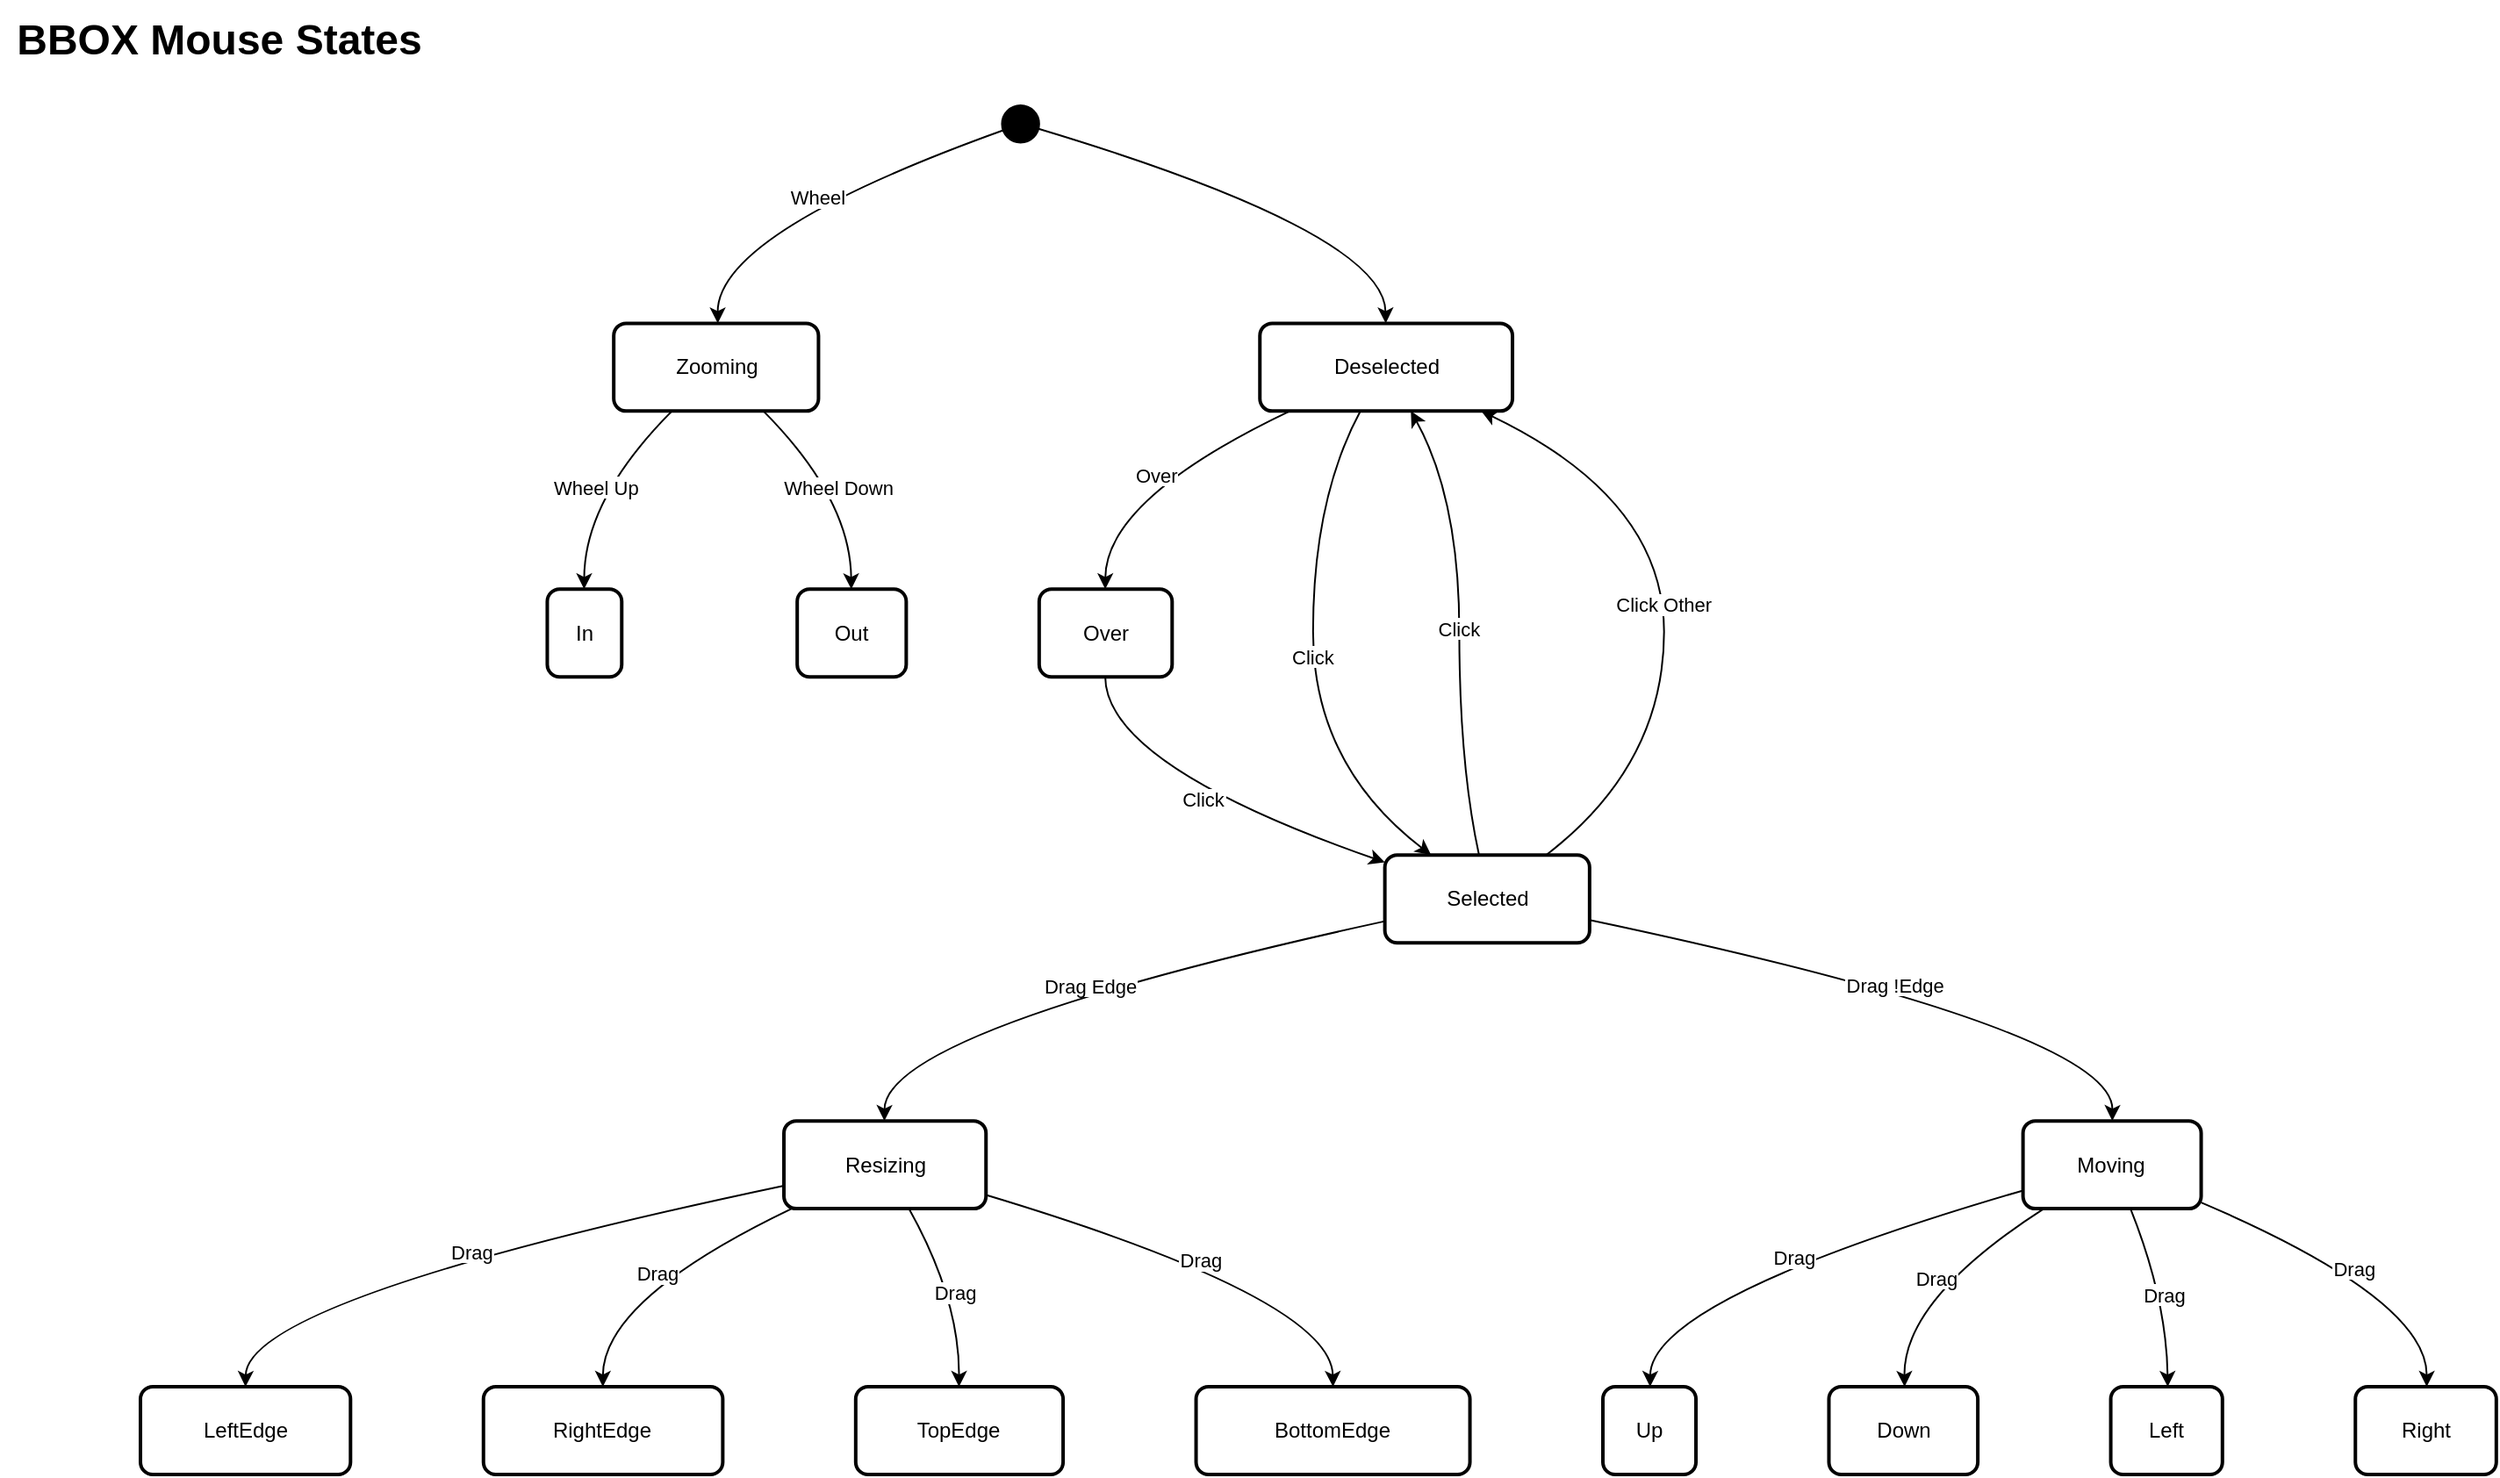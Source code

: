<mxfile>
    <diagram id="9JAsYrFJ8WkXsXCbL4Xg" name="Page-1">
        <mxGraphModel dx="1696" dy="1401" grid="0" gridSize="10" guides="1" tooltips="1" connect="1" arrows="1" fold="1" page="1" pageScale="1" pageWidth="1600" pageHeight="900" math="0" shadow="0">
            <root>
                <mxCell id="0"/>
                <mxCell id="1" parent="0"/>
                <mxCell id="41" value="BBOX Mouse States" style="pluginMarkdown=1;text;align=center;verticalAlign=middle;resizable=0;points=[];autosize=1;strokeColor=none;fillColor=none;fontSize=24;fontStyle=1" vertex="1" parent="1">
                    <mxGeometry x="40" y="40" width="250" height="40" as="geometry"/>
                </mxCell>
                <mxCell id="42" value="" style="group" vertex="1" connectable="0" parent="1">
                    <mxGeometry x="120" y="100" width="1341.9" height="780" as="geometry"/>
                </mxCell>
                <mxCell id="4" value="" style="ellipse;fillColor=strokeColor;" vertex="1" parent="42">
                    <mxGeometry x="490.717" width="21.204" height="21.204" as="geometry"/>
                </mxCell>
                <mxCell id="5" value="Zooming" style="rounded=1;absoluteArcSize=1;arcSize=14;whiteSpace=wrap;strokeWidth=2;" vertex="1" parent="42">
                    <mxGeometry x="269.592" y="124.194" width="116.621" height="49.981" as="geometry"/>
                </mxCell>
                <mxCell id="6" value="In" style="rounded=1;absoluteArcSize=1;arcSize=14;whiteSpace=wrap;strokeWidth=2;" vertex="1" parent="42">
                    <mxGeometry x="231.728" y="275.65" width="42.408" height="49.981" as="geometry"/>
                </mxCell>
                <mxCell id="7" value="Out" style="rounded=1;absoluteArcSize=1;arcSize=14;whiteSpace=wrap;strokeWidth=2;" vertex="1" parent="42">
                    <mxGeometry x="374.096" y="275.65" width="62.097" height="49.981" as="geometry"/>
                </mxCell>
                <mxCell id="8" value="Deselected" style="rounded=1;absoluteArcSize=1;arcSize=14;whiteSpace=wrap;strokeWidth=2;" vertex="1" parent="42">
                    <mxGeometry x="637.63" y="124.194" width="143.883" height="49.981" as="geometry"/>
                </mxCell>
                <mxCell id="9" value="Over" style="rounded=1;absoluteArcSize=1;arcSize=14;whiteSpace=wrap;strokeWidth=2;" vertex="1" parent="42">
                    <mxGeometry x="511.921" y="275.65" width="75.728" height="49.981" as="geometry"/>
                </mxCell>
                <mxCell id="10" value="Selected" style="rounded=1;absoluteArcSize=1;arcSize=14;whiteSpace=wrap;strokeWidth=2;" vertex="1" parent="42">
                    <mxGeometry x="708.814" y="427.107" width="116.621" height="49.981" as="geometry"/>
                </mxCell>
                <mxCell id="11" value="Resizing" style="rounded=1;absoluteArcSize=1;arcSize=14;whiteSpace=wrap;strokeWidth=2;" vertex="1" parent="42">
                    <mxGeometry x="366.523" y="578.563" width="115.107" height="49.981" as="geometry"/>
                </mxCell>
                <mxCell id="12" value="Moving" style="rounded=1;absoluteArcSize=1;arcSize=14;whiteSpace=wrap;strokeWidth=2;" vertex="1" parent="42">
                    <mxGeometry x="1072.308" y="578.563" width="101.476" height="49.981" as="geometry"/>
                </mxCell>
                <mxCell id="13" value="LeftEdge" style="rounded=1;absoluteArcSize=1;arcSize=14;whiteSpace=wrap;strokeWidth=2;" vertex="1" parent="42">
                    <mxGeometry y="730.019" width="119.65" height="49.981" as="geometry"/>
                </mxCell>
                <mxCell id="14" value="RightEdge" style="rounded=1;absoluteArcSize=1;arcSize=14;whiteSpace=wrap;strokeWidth=2;" vertex="1" parent="42">
                    <mxGeometry x="195.378" y="730.019" width="136.31" height="49.981" as="geometry"/>
                </mxCell>
                <mxCell id="15" value="TopEdge" style="rounded=1;absoluteArcSize=1;arcSize=14;whiteSpace=wrap;strokeWidth=2;" vertex="1" parent="42">
                    <mxGeometry x="407.417" y="730.019" width="118.136" height="49.981" as="geometry"/>
                </mxCell>
                <mxCell id="16" value="BottomEdge" style="rounded=1;absoluteArcSize=1;arcSize=14;whiteSpace=wrap;strokeWidth=2;" vertex="1" parent="42">
                    <mxGeometry x="601.28" y="730.019" width="156.0" height="49.981" as="geometry"/>
                </mxCell>
                <mxCell id="17" value="Up" style="rounded=1;absoluteArcSize=1;arcSize=14;whiteSpace=wrap;strokeWidth=2;" vertex="1" parent="42">
                    <mxGeometry x="833.008" y="730.019" width="53.01" height="49.981" as="geometry"/>
                </mxCell>
                <mxCell id="18" value="Down" style="rounded=1;absoluteArcSize=1;arcSize=14;whiteSpace=wrap;strokeWidth=2;" vertex="1" parent="42">
                    <mxGeometry x="961.745" y="730.019" width="84.815" height="49.981" as="geometry"/>
                </mxCell>
                <mxCell id="19" value="Left" style="rounded=1;absoluteArcSize=1;arcSize=14;whiteSpace=wrap;strokeWidth=2;" vertex="1" parent="42">
                    <mxGeometry x="1122.289" y="730.019" width="63.612" height="49.981" as="geometry"/>
                </mxCell>
                <mxCell id="20" value="Right" style="rounded=1;absoluteArcSize=1;arcSize=14;whiteSpace=wrap;strokeWidth=2;" vertex="1" parent="42">
                    <mxGeometry x="1261.628" y="730.019" width="80.272" height="49.981" as="geometry"/>
                </mxCell>
                <mxCell id="21" value="Wheel" style="curved=1;startArrow=none;;exitX=0.032;exitY=0.678;entryX=0.508;entryY=-0.012;rounded=0;" edge="1" parent="42" source="4" target="5">
                    <mxGeometry relative="1" as="geometry">
                        <Array as="points">
                            <mxPoint x="328.659" y="72.699"/>
                        </Array>
                    </mxGeometry>
                </mxCell>
                <mxCell id="22" value="Wheel Up" style="curved=1;startArrow=none;;exitX=0.295;exitY=0.976;entryX=0.495;entryY=-0.006;rounded=0;" edge="1" parent="42" source="5" target="6">
                    <mxGeometry relative="1" as="geometry">
                        <Array as="points">
                            <mxPoint x="252.931" y="224.155"/>
                        </Array>
                    </mxGeometry>
                </mxCell>
                <mxCell id="23" value="Wheel Down" style="curved=1;startArrow=none;;exitX=0.72;exitY=0.976;entryX=0.496;entryY=-0.006;rounded=0;" edge="1" parent="42" source="5" target="7">
                    <mxGeometry relative="1" as="geometry">
                        <Array as="points">
                            <mxPoint x="404.387" y="224.155"/>
                        </Array>
                    </mxGeometry>
                </mxCell>
                <mxCell id="24" value="" style="curved=1;startArrow=none;;exitX=1.032;exitY=0.649;entryX=0.498;entryY=-0.012;rounded=0;" edge="1" parent="42" source="4" target="8">
                    <mxGeometry relative="1" as="geometry">
                        <Array as="points">
                            <mxPoint x="708.814" y="72.699"/>
                        </Array>
                    </mxGeometry>
                </mxCell>
                <mxCell id="25" value="Over" style="curved=1;startArrow=none;;exitX=0.137;exitY=0.976;entryX=0.497;entryY=-0.006;rounded=0;" edge="1" parent="42" source="8" target="9">
                    <mxGeometry relative="1" as="geometry">
                        <Array as="points">
                            <mxPoint x="549.785" y="224.155"/>
                        </Array>
                    </mxGeometry>
                </mxCell>
                <mxCell id="26" value="Click" style="curved=1;startArrow=none;;exitX=0.497;exitY=0.982;entryX=0.005;entryY=0.087;rounded=0;" edge="1" parent="42" source="9" target="10">
                    <mxGeometry relative="1" as="geometry">
                        <Array as="points">
                            <mxPoint x="549.785" y="375.612"/>
                        </Array>
                    </mxGeometry>
                </mxCell>
                <mxCell id="27" value="Click" style="curved=1;startArrow=none;;exitX=0.403;exitY=0.976;entryX=0.226;entryY=-5.78e-8;rounded=0;" edge="1" parent="42" source="8" target="10">
                    <mxGeometry relative="1" as="geometry">
                        <Array as="points">
                            <mxPoint x="667.921" y="224.155"/>
                            <mxPoint x="667.921" y="375.612"/>
                        </Array>
                    </mxGeometry>
                </mxCell>
                <mxCell id="28" value="Click" style="curved=1;startArrow=none;;exitX=0.46;exitY=-5.78e-8;entryX=0.593;entryY=0.976;rounded=0;" edge="1" parent="42" source="10" target="8">
                    <mxGeometry relative="1" as="geometry">
                        <Array as="points">
                            <mxPoint x="751.222" y="375.612"/>
                            <mxPoint x="751.222" y="224.155"/>
                        </Array>
                    </mxGeometry>
                </mxCell>
                <mxCell id="29" value="Click Other" style="curved=1;startArrow=none;;exitX=0.788;exitY=-5.78e-8;entryX=0.858;entryY=0.976;rounded=0;" edge="1" parent="42" source="10" target="8">
                    <mxGeometry relative="1" as="geometry">
                        <Array as="points">
                            <mxPoint x="867.843" y="375.612"/>
                            <mxPoint x="867.843" y="224.155"/>
                        </Array>
                    </mxGeometry>
                </mxCell>
                <mxCell id="30" value="Drag Edge" style="curved=1;startArrow=none;;exitX=0.005;exitY=0.752;entryX=0.497;entryY=0.006;rounded=0;" edge="1" parent="42" source="10" target="11">
                    <mxGeometry relative="1" as="geometry">
                        <Array as="points">
                            <mxPoint x="424.077" y="527.068"/>
                        </Array>
                    </mxGeometry>
                </mxCell>
                <mxCell id="31" value="Drag !Edge" style="curved=1;startArrow=none;;exitX=1.009;exitY=0.744;entryX=0.501;entryY=0.006;rounded=0;" edge="1" parent="42" source="10" target="12">
                    <mxGeometry relative="1" as="geometry">
                        <Array as="points">
                            <mxPoint x="1123.803" y="527.068"/>
                        </Array>
                    </mxGeometry>
                </mxCell>
                <mxCell id="32" value="Drag" style="curved=1;startArrow=none;;exitX=-0.006;exitY=0.741;entryX=0.5;entryY=0.012;rounded=0;" edge="1" parent="42" source="11" target="13">
                    <mxGeometry relative="1" as="geometry">
                        <Array as="points">
                            <mxPoint x="60.582" y="680.039"/>
                        </Array>
                    </mxGeometry>
                </mxCell>
                <mxCell id="33" value="Drag" style="curved=1;startArrow=none;;exitX=0.044;exitY=0.994;entryX=0.499;entryY=0.012;rounded=0;" edge="1" parent="42" source="11" target="14">
                    <mxGeometry relative="1" as="geometry">
                        <Array as="points">
                            <mxPoint x="263.533" y="680.039"/>
                        </Array>
                    </mxGeometry>
                </mxCell>
                <mxCell id="34" value="Drag" style="curved=1;startArrow=none;;exitX=0.617;exitY=0.994;entryX=0.498;entryY=0.012;rounded=0;" edge="1" parent="42" source="11" target="15">
                    <mxGeometry relative="1" as="geometry">
                        <Array as="points">
                            <mxPoint x="466.484" y="680.039"/>
                        </Array>
                    </mxGeometry>
                </mxCell>
                <mxCell id="35" value="Drag" style="curved=1;startArrow=none;;exitX=0.999;exitY=0.844;entryX=0.5;entryY=0.012;rounded=0;" edge="1" parent="42" source="11" target="16">
                    <mxGeometry relative="1" as="geometry">
                        <Array as="points">
                            <mxPoint x="678.523" y="680.039"/>
                        </Array>
                    </mxGeometry>
                </mxCell>
                <mxCell id="36" value="Drag" style="curved=1;startArrow=none;;exitX=0.004;exitY=0.791;entryX=0.507;entryY=0.012;rounded=0;" edge="1" parent="42" source="12" target="17">
                    <mxGeometry relative="1" as="geometry">
                        <Array as="points">
                            <mxPoint x="860.27" y="680.039"/>
                        </Array>
                    </mxGeometry>
                </mxCell>
                <mxCell id="37" value="Drag" style="curved=1;startArrow=none;;exitX=0.122;exitY=0.994;entryX=0.508;entryY=0.012;rounded=0;" edge="1" parent="42" source="12" target="18">
                    <mxGeometry relative="1" as="geometry">
                        <Array as="points">
                            <mxPoint x="1004.153" y="680.039"/>
                        </Array>
                    </mxGeometry>
                </mxCell>
                <mxCell id="38" value="Drag" style="curved=1;startArrow=none;;exitX=0.602;exitY=0.994;entryX=0.51;entryY=0.012;rounded=0;" edge="1" parent="42" source="12" target="19">
                    <mxGeometry relative="1" as="geometry">
                        <Array as="points">
                            <mxPoint x="1154.095" y="680.039"/>
                        </Array>
                    </mxGeometry>
                </mxCell>
                <mxCell id="39" value="Drag" style="curved=1;startArrow=none;;exitX=0.998;exitY=0.928;entryX=0.506;entryY=0.012;rounded=0;" edge="1" parent="42" source="12" target="20">
                    <mxGeometry relative="1" as="geometry">
                        <Array as="points">
                            <mxPoint x="1302.521" y="680.039"/>
                        </Array>
                    </mxGeometry>
                </mxCell>
            </root>
        </mxGraphModel>
    </diagram>
</mxfile>